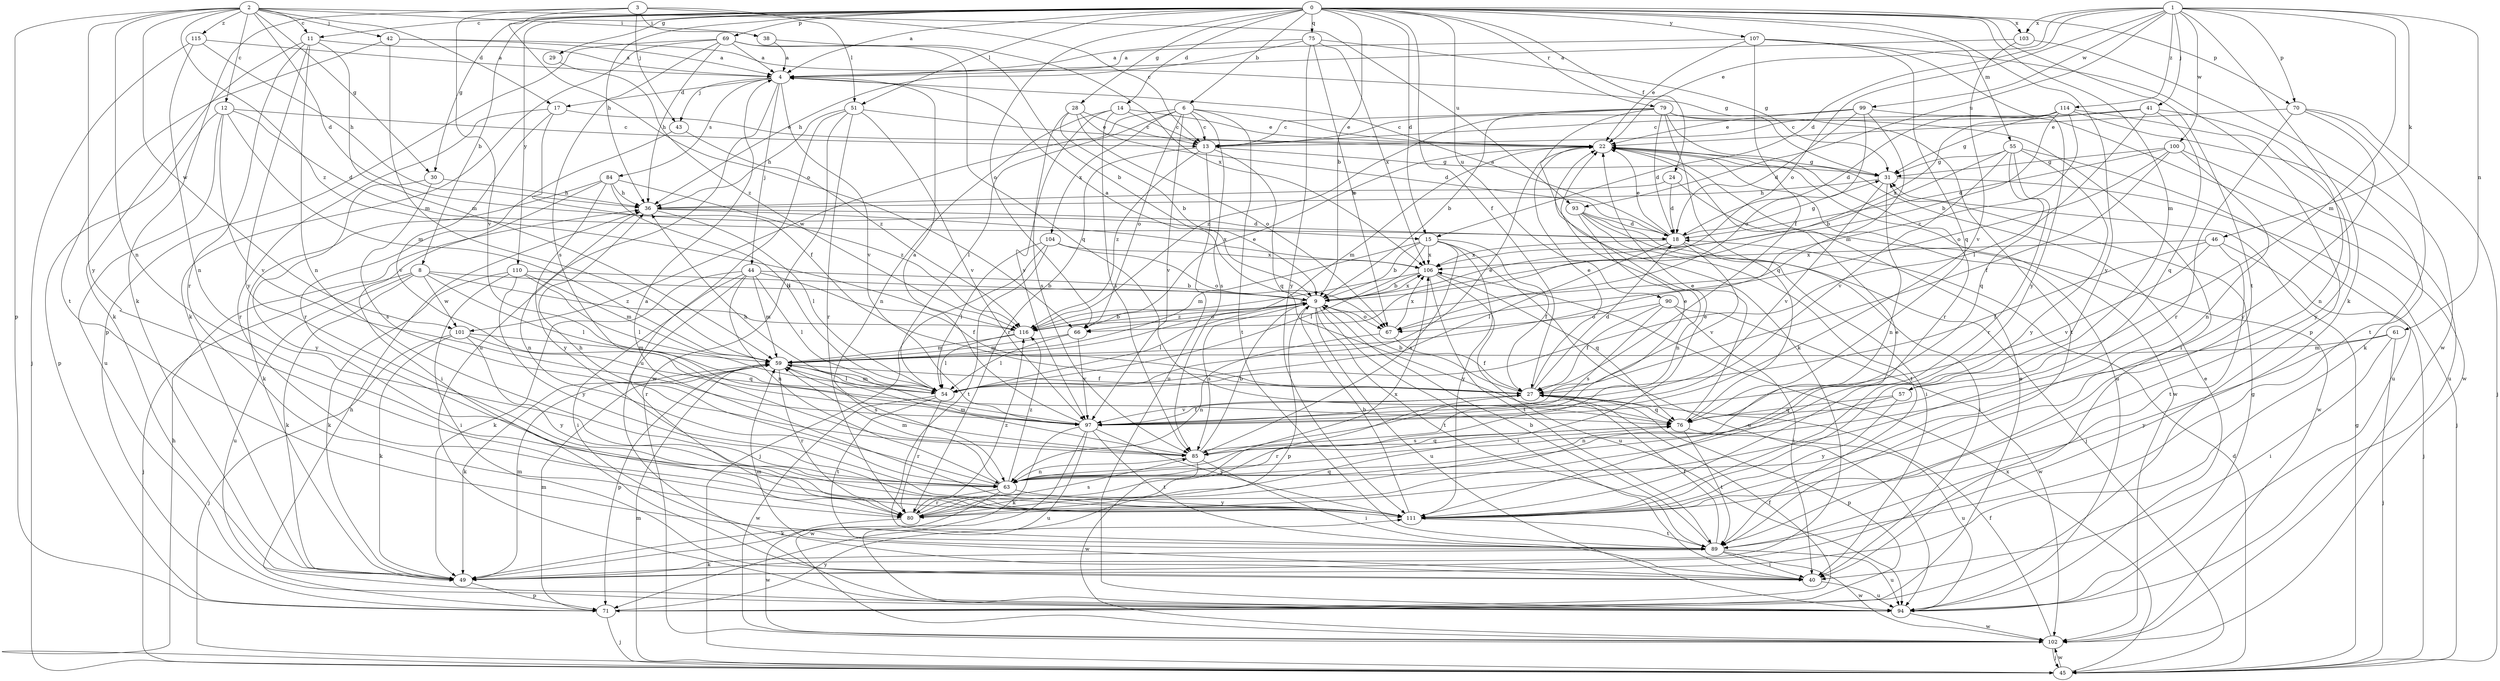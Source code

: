 strict digraph  {
0;
1;
2;
3;
4;
6;
8;
9;
11;
12;
13;
14;
15;
17;
18;
22;
24;
27;
28;
29;
30;
31;
36;
38;
40;
41;
42;
43;
44;
45;
46;
49;
51;
54;
55;
57;
59;
61;
63;
66;
67;
69;
70;
71;
75;
76;
79;
80;
84;
85;
89;
90;
93;
94;
97;
99;
100;
101;
102;
103;
104;
106;
107;
110;
111;
114;
115;
116;
0 -> 4  [label=a];
0 -> 6  [label=b];
0 -> 8  [label=b];
0 -> 9  [label=b];
0 -> 11  [label=c];
0 -> 14  [label=d];
0 -> 15  [label=d];
0 -> 24  [label=f];
0 -> 27  [label=f];
0 -> 28  [label=g];
0 -> 29  [label=g];
0 -> 30  [label=g];
0 -> 36  [label=h];
0 -> 51  [label=l];
0 -> 55  [label=m];
0 -> 57  [label=m];
0 -> 66  [label=o];
0 -> 69  [label=p];
0 -> 70  [label=p];
0 -> 75  [label=q];
0 -> 79  [label=r];
0 -> 89  [label=t];
0 -> 90  [label=u];
0 -> 103  [label=x];
0 -> 107  [label=y];
0 -> 110  [label=y];
0 -> 111  [label=y];
1 -> 15  [label=d];
1 -> 22  [label=e];
1 -> 41  [label=j];
1 -> 46  [label=k];
1 -> 49  [label=k];
1 -> 57  [label=m];
1 -> 61  [label=n];
1 -> 66  [label=o];
1 -> 70  [label=p];
1 -> 93  [label=u];
1 -> 99  [label=w];
1 -> 100  [label=w];
1 -> 103  [label=x];
1 -> 114  [label=z];
2 -> 11  [label=c];
2 -> 12  [label=c];
2 -> 15  [label=d];
2 -> 17  [label=d];
2 -> 30  [label=g];
2 -> 38  [label=i];
2 -> 42  [label=j];
2 -> 63  [label=n];
2 -> 71  [label=p];
2 -> 93  [label=u];
2 -> 101  [label=w];
2 -> 111  [label=y];
2 -> 115  [label=z];
2 -> 116  [label=z];
3 -> 13  [label=c];
3 -> 38  [label=i];
3 -> 43  [label=j];
3 -> 49  [label=k];
3 -> 51  [label=l];
3 -> 66  [label=o];
3 -> 97  [label=v];
4 -> 17  [label=d];
4 -> 43  [label=j];
4 -> 44  [label=j];
4 -> 84  [label=s];
4 -> 94  [label=u];
4 -> 97  [label=v];
6 -> 13  [label=c];
6 -> 22  [label=e];
6 -> 54  [label=l];
6 -> 66  [label=o];
6 -> 85  [label=s];
6 -> 89  [label=t];
6 -> 97  [label=v];
6 -> 101  [label=w];
6 -> 104  [label=x];
8 -> 9  [label=b];
8 -> 45  [label=j];
8 -> 49  [label=k];
8 -> 54  [label=l];
8 -> 94  [label=u];
8 -> 101  [label=w];
8 -> 116  [label=z];
9 -> 4  [label=a];
9 -> 40  [label=i];
9 -> 54  [label=l];
9 -> 66  [label=o];
9 -> 67  [label=o];
9 -> 71  [label=p];
9 -> 85  [label=s];
9 -> 89  [label=t];
9 -> 94  [label=u];
9 -> 106  [label=x];
9 -> 116  [label=z];
11 -> 4  [label=a];
11 -> 49  [label=k];
11 -> 59  [label=m];
11 -> 63  [label=n];
11 -> 80  [label=r];
11 -> 111  [label=y];
12 -> 13  [label=c];
12 -> 18  [label=d];
12 -> 59  [label=m];
12 -> 71  [label=p];
12 -> 94  [label=u];
12 -> 97  [label=v];
13 -> 31  [label=g];
13 -> 76  [label=q];
13 -> 80  [label=r];
13 -> 94  [label=u];
13 -> 116  [label=z];
14 -> 13  [label=c];
14 -> 22  [label=e];
14 -> 63  [label=n];
14 -> 85  [label=s];
14 -> 97  [label=v];
15 -> 9  [label=b];
15 -> 27  [label=f];
15 -> 54  [label=l];
15 -> 59  [label=m];
15 -> 85  [label=s];
15 -> 94  [label=u];
15 -> 106  [label=x];
15 -> 111  [label=y];
17 -> 22  [label=e];
17 -> 27  [label=f];
17 -> 80  [label=r];
17 -> 97  [label=v];
18 -> 4  [label=a];
18 -> 22  [label=e];
18 -> 31  [label=g];
18 -> 40  [label=i];
18 -> 54  [label=l];
18 -> 97  [label=v];
18 -> 106  [label=x];
22 -> 31  [label=g];
22 -> 59  [label=m];
22 -> 94  [label=u];
22 -> 102  [label=w];
24 -> 18  [label=d];
24 -> 36  [label=h];
24 -> 102  [label=w];
27 -> 9  [label=b];
27 -> 18  [label=d];
27 -> 22  [label=e];
27 -> 71  [label=p];
27 -> 76  [label=q];
27 -> 80  [label=r];
27 -> 97  [label=v];
28 -> 9  [label=b];
28 -> 13  [label=c];
28 -> 18  [label=d];
28 -> 67  [label=o];
28 -> 85  [label=s];
29 -> 116  [label=z];
30 -> 36  [label=h];
30 -> 85  [label=s];
30 -> 111  [label=y];
31 -> 36  [label=h];
31 -> 45  [label=j];
31 -> 63  [label=n];
31 -> 97  [label=v];
36 -> 18  [label=d];
36 -> 54  [label=l];
36 -> 63  [label=n];
36 -> 106  [label=x];
38 -> 4  [label=a];
38 -> 106  [label=x];
40 -> 59  [label=m];
40 -> 94  [label=u];
41 -> 13  [label=c];
41 -> 31  [label=g];
41 -> 54  [label=l];
41 -> 63  [label=n];
41 -> 76  [label=q];
42 -> 4  [label=a];
42 -> 31  [label=g];
42 -> 59  [label=m];
42 -> 89  [label=t];
43 -> 80  [label=r];
43 -> 116  [label=z];
44 -> 9  [label=b];
44 -> 27  [label=f];
44 -> 40  [label=i];
44 -> 49  [label=k];
44 -> 54  [label=l];
44 -> 59  [label=m];
44 -> 63  [label=n];
44 -> 80  [label=r];
45 -> 18  [label=d];
45 -> 31  [label=g];
45 -> 36  [label=h];
45 -> 59  [label=m];
45 -> 102  [label=w];
45 -> 106  [label=x];
46 -> 27  [label=f];
46 -> 45  [label=j];
46 -> 89  [label=t];
46 -> 97  [label=v];
46 -> 106  [label=x];
49 -> 59  [label=m];
49 -> 71  [label=p];
51 -> 22  [label=e];
51 -> 36  [label=h];
51 -> 80  [label=r];
51 -> 94  [label=u];
51 -> 97  [label=v];
51 -> 102  [label=w];
54 -> 22  [label=e];
54 -> 59  [label=m];
54 -> 80  [label=r];
54 -> 89  [label=t];
54 -> 102  [label=w];
55 -> 9  [label=b];
55 -> 31  [label=g];
55 -> 76  [label=q];
55 -> 80  [label=r];
55 -> 94  [label=u];
55 -> 97  [label=v];
55 -> 111  [label=y];
57 -> 63  [label=n];
57 -> 76  [label=q];
57 -> 111  [label=y];
59 -> 27  [label=f];
59 -> 49  [label=k];
59 -> 54  [label=l];
59 -> 71  [label=p];
59 -> 80  [label=r];
59 -> 85  [label=s];
61 -> 40  [label=i];
61 -> 45  [label=j];
61 -> 59  [label=m];
61 -> 111  [label=y];
63 -> 22  [label=e];
63 -> 36  [label=h];
63 -> 49  [label=k];
63 -> 59  [label=m];
63 -> 80  [label=r];
63 -> 111  [label=y];
63 -> 116  [label=z];
66 -> 22  [label=e];
66 -> 54  [label=l];
66 -> 59  [label=m];
66 -> 97  [label=v];
67 -> 27  [label=f];
67 -> 63  [label=n];
67 -> 106  [label=x];
69 -> 4  [label=a];
69 -> 9  [label=b];
69 -> 36  [label=h];
69 -> 49  [label=k];
69 -> 71  [label=p];
69 -> 76  [label=q];
69 -> 85  [label=s];
70 -> 22  [label=e];
70 -> 45  [label=j];
70 -> 80  [label=r];
70 -> 89  [label=t];
70 -> 111  [label=y];
71 -> 22  [label=e];
71 -> 27  [label=f];
71 -> 36  [label=h];
71 -> 45  [label=j];
71 -> 59  [label=m];
71 -> 111  [label=y];
75 -> 4  [label=a];
75 -> 31  [label=g];
75 -> 36  [label=h];
75 -> 67  [label=o];
75 -> 106  [label=x];
75 -> 111  [label=y];
76 -> 22  [label=e];
76 -> 85  [label=s];
76 -> 89  [label=t];
76 -> 94  [label=u];
79 -> 9  [label=b];
79 -> 13  [label=c];
79 -> 18  [label=d];
79 -> 40  [label=i];
79 -> 49  [label=k];
79 -> 76  [label=q];
79 -> 80  [label=r];
79 -> 89  [label=t];
79 -> 116  [label=z];
80 -> 76  [label=q];
80 -> 85  [label=s];
80 -> 102  [label=w];
80 -> 106  [label=x];
80 -> 116  [label=z];
84 -> 36  [label=h];
84 -> 40  [label=i];
84 -> 49  [label=k];
84 -> 54  [label=l];
84 -> 111  [label=y];
84 -> 116  [label=z];
85 -> 9  [label=b];
85 -> 22  [label=e];
85 -> 40  [label=i];
85 -> 59  [label=m];
85 -> 63  [label=n];
85 -> 76  [label=q];
85 -> 102  [label=w];
89 -> 9  [label=b];
89 -> 27  [label=f];
89 -> 40  [label=i];
89 -> 49  [label=k];
89 -> 94  [label=u];
89 -> 102  [label=w];
90 -> 27  [label=f];
90 -> 40  [label=i];
90 -> 67  [label=o];
90 -> 85  [label=s];
90 -> 102  [label=w];
93 -> 18  [label=d];
93 -> 40  [label=i];
93 -> 45  [label=j];
93 -> 63  [label=n];
93 -> 89  [label=t];
94 -> 22  [label=e];
94 -> 31  [label=g];
94 -> 102  [label=w];
97 -> 4  [label=a];
97 -> 27  [label=f];
97 -> 36  [label=h];
97 -> 49  [label=k];
97 -> 89  [label=t];
97 -> 94  [label=u];
97 -> 102  [label=w];
97 -> 111  [label=y];
99 -> 13  [label=c];
99 -> 18  [label=d];
99 -> 22  [label=e];
99 -> 59  [label=m];
99 -> 67  [label=o];
99 -> 102  [label=w];
100 -> 18  [label=d];
100 -> 27  [label=f];
100 -> 31  [label=g];
100 -> 63  [label=n];
100 -> 67  [label=o];
100 -> 94  [label=u];
101 -> 45  [label=j];
101 -> 49  [label=k];
101 -> 59  [label=m];
101 -> 76  [label=q];
101 -> 111  [label=y];
102 -> 27  [label=f];
102 -> 45  [label=j];
103 -> 4  [label=a];
103 -> 97  [label=v];
103 -> 102  [label=w];
104 -> 45  [label=j];
104 -> 54  [label=l];
104 -> 67  [label=o];
104 -> 89  [label=t];
104 -> 106  [label=x];
106 -> 9  [label=b];
106 -> 76  [label=q];
106 -> 89  [label=t];
106 -> 94  [label=u];
106 -> 116  [label=z];
107 -> 4  [label=a];
107 -> 22  [label=e];
107 -> 27  [label=f];
107 -> 71  [label=p];
107 -> 76  [label=q];
107 -> 111  [label=y];
110 -> 9  [label=b];
110 -> 40  [label=i];
110 -> 49  [label=k];
110 -> 54  [label=l];
110 -> 59  [label=m];
110 -> 111  [label=y];
111 -> 4  [label=a];
111 -> 9  [label=b];
111 -> 22  [label=e];
111 -> 89  [label=t];
114 -> 9  [label=b];
114 -> 13  [label=c];
114 -> 18  [label=d];
114 -> 49  [label=k];
114 -> 106  [label=x];
114 -> 111  [label=y];
114 -> 116  [label=z];
115 -> 4  [label=a];
115 -> 36  [label=h];
115 -> 45  [label=j];
115 -> 63  [label=n];
116 -> 9  [label=b];
116 -> 54  [label=l];
116 -> 59  [label=m];
}

